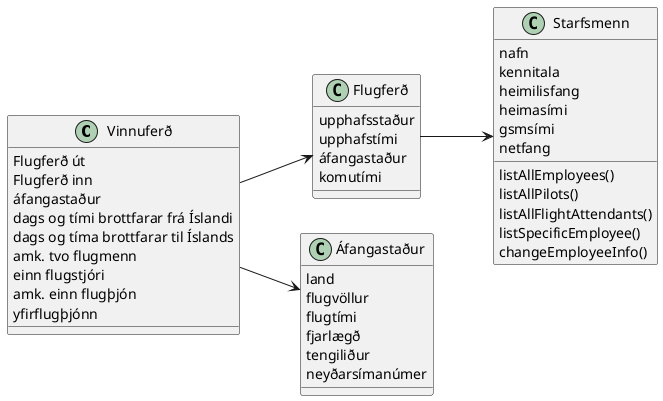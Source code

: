 # PlantUML Editor

1. select template
2. write uml diagram

@startuml
left to right direction

class Vinnuferð {
  Flugferð út
  Flugferð inn
  áfangastaður
  dags og tími brottfarar frá Íslandi
  dags og tíma brottfarar til Íslands
  amk. tvo flugmenn
  einn flugstjóri
  amk. einn flugþjón
  yfirflugþjónn
}

class Flugferð {
  upphafsstaður
  upphafstími
  áfangastaður
  komutími
}


class Starfsmenn {
  nafn
  kennitala
  heimilisfang
  heimasími
  gsmsími
  netfang
  listAllEmployees()
  listAllPilots()
  listAllFlightAttendants()
  listSpecificEmployee()
  changeEmployeeInfo()
}


class Áfangastaður {
  land
  flugvöllur
  flugtími
  fjarlægð
  tengiliður
  neyðarsímanúmer
}

Vinnuferð --> Flugferð
Vinnuferð --> Áfangastaður
Flugferð --> Starfsmenn
@enduml